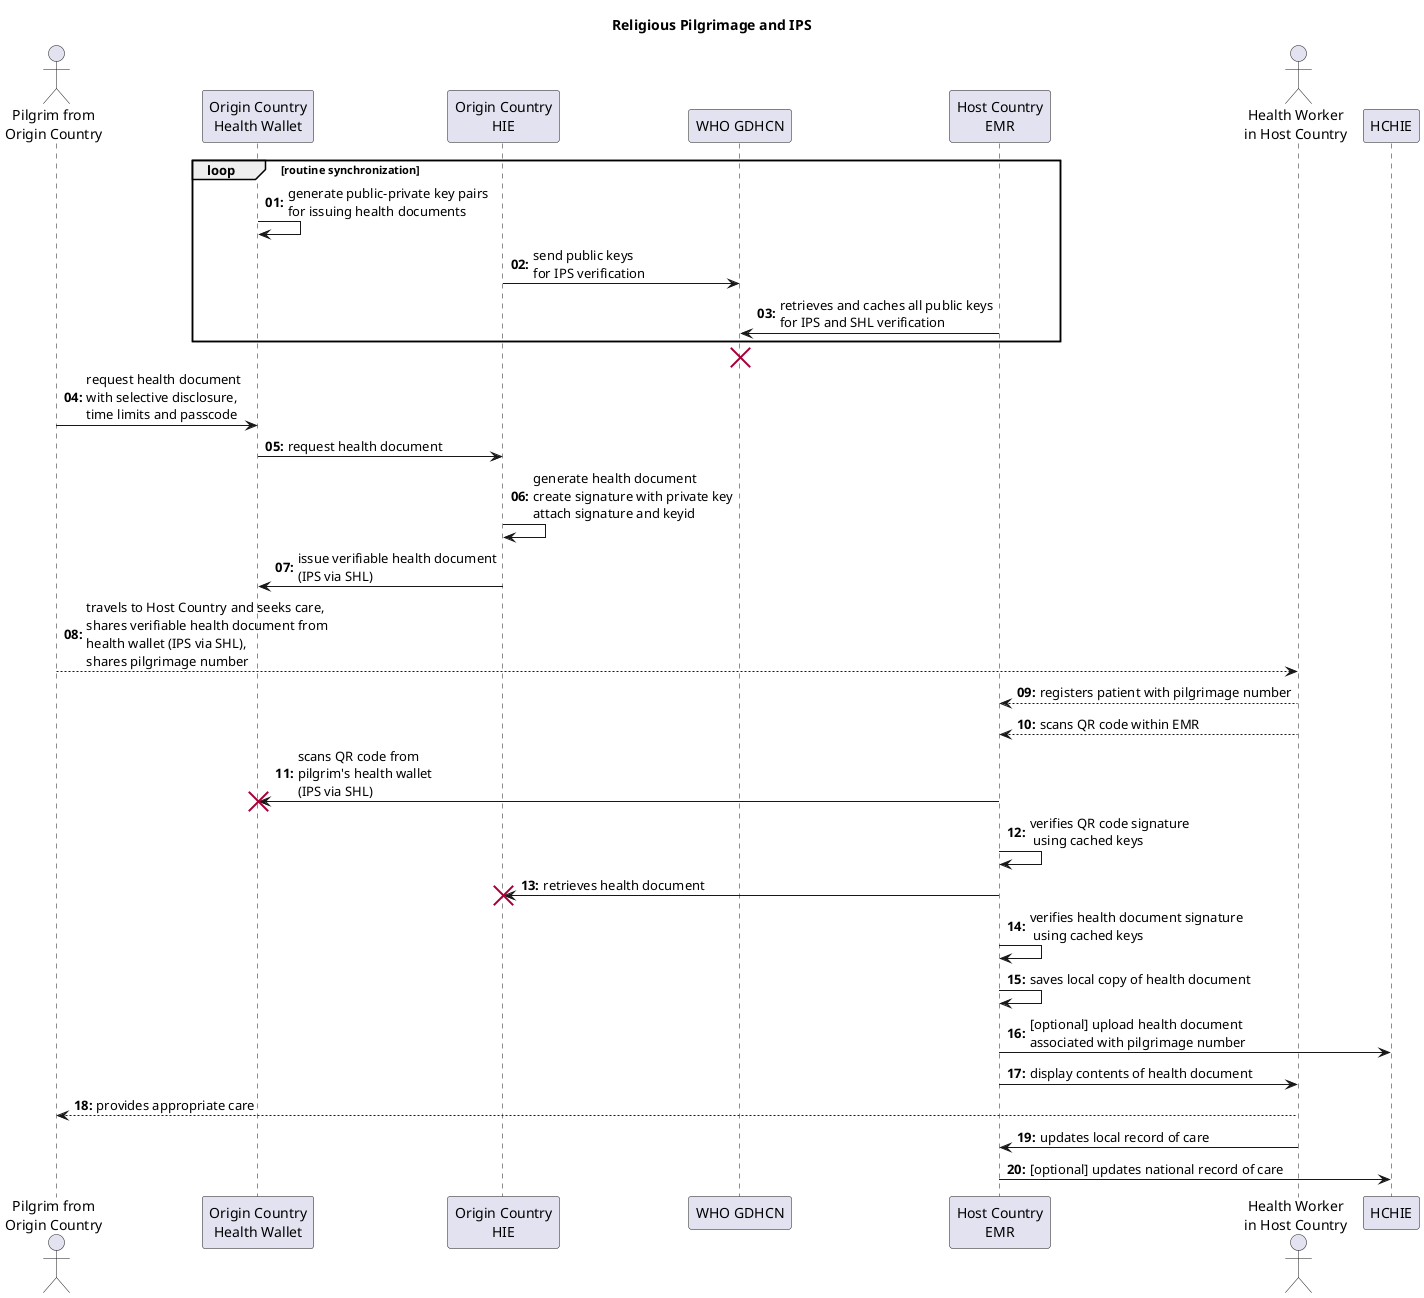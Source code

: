 @startuml
skinparam svgDimensionStyle false

title Religious Pilgrimage and IPS

actor "Pilgrim from\nOrigin Country" as P
participant "Origin Country\nHealth Wallet" as OC
participant "Origin Country\nHIE" as OCHIE
participant "WHO GDHCN" as WHO
participant "Host Country\nEMR" as HCEMR
actor "Health Worker\nin Host Country" as HW

autonumber "<b>00:</b>"


loop routine synchronization 
  OC -> OC : generate public-private key pairs\nfor issuing health documents
  OCHIE -> WHO: send public keys\nfor IPS verification
  HCEMR -> WHO : retrieves and caches all public keys\nfor IPS and SHL verification
end
destroy WHO

P -> OC  : request health document\nwith selective disclosure,\ntime limits and passcode
OC -> OCHIE : request health document

OCHIE  -> OCHIE : generate health document\ncreate signature with private key\nattach signature and keyid
OCHIE -> OC : issue verifiable health document\n(IPS via SHL)

P --> HW: travels to Host Country and seeks care,\nshares verifiable health document from\nhealth wallet (IPS via SHL),\nshares pilgrimage number
HW --> HCEMR: registers patient with pilgrimage number
HW --> HCEMR: scans QR code within EMR
HCEMR -> OC: scans QR code from\npilgrim's health wallet\n(IPS via SHL)
destroy OC
HCEMR -> HCEMR: verifies QR code signature\n using cached keys
HCEMR  -> OCHIE : retrieves health document
destroy OCHIE


HCEMR-> HCEMR: verifies health document signature\n using cached keys
HCEMR -> HCEMR: saves local copy of health document
HCEMR-> HCHIE: [optional] upload health document\nassociated with pilgrimage number
HCEMR->HW: display contents of health document
 
HW --> P: provides appropriate care
HW -> HCEMR: updates local record of care
HCEMR->HCHIE: [optional] updates national record of care

@enduml
